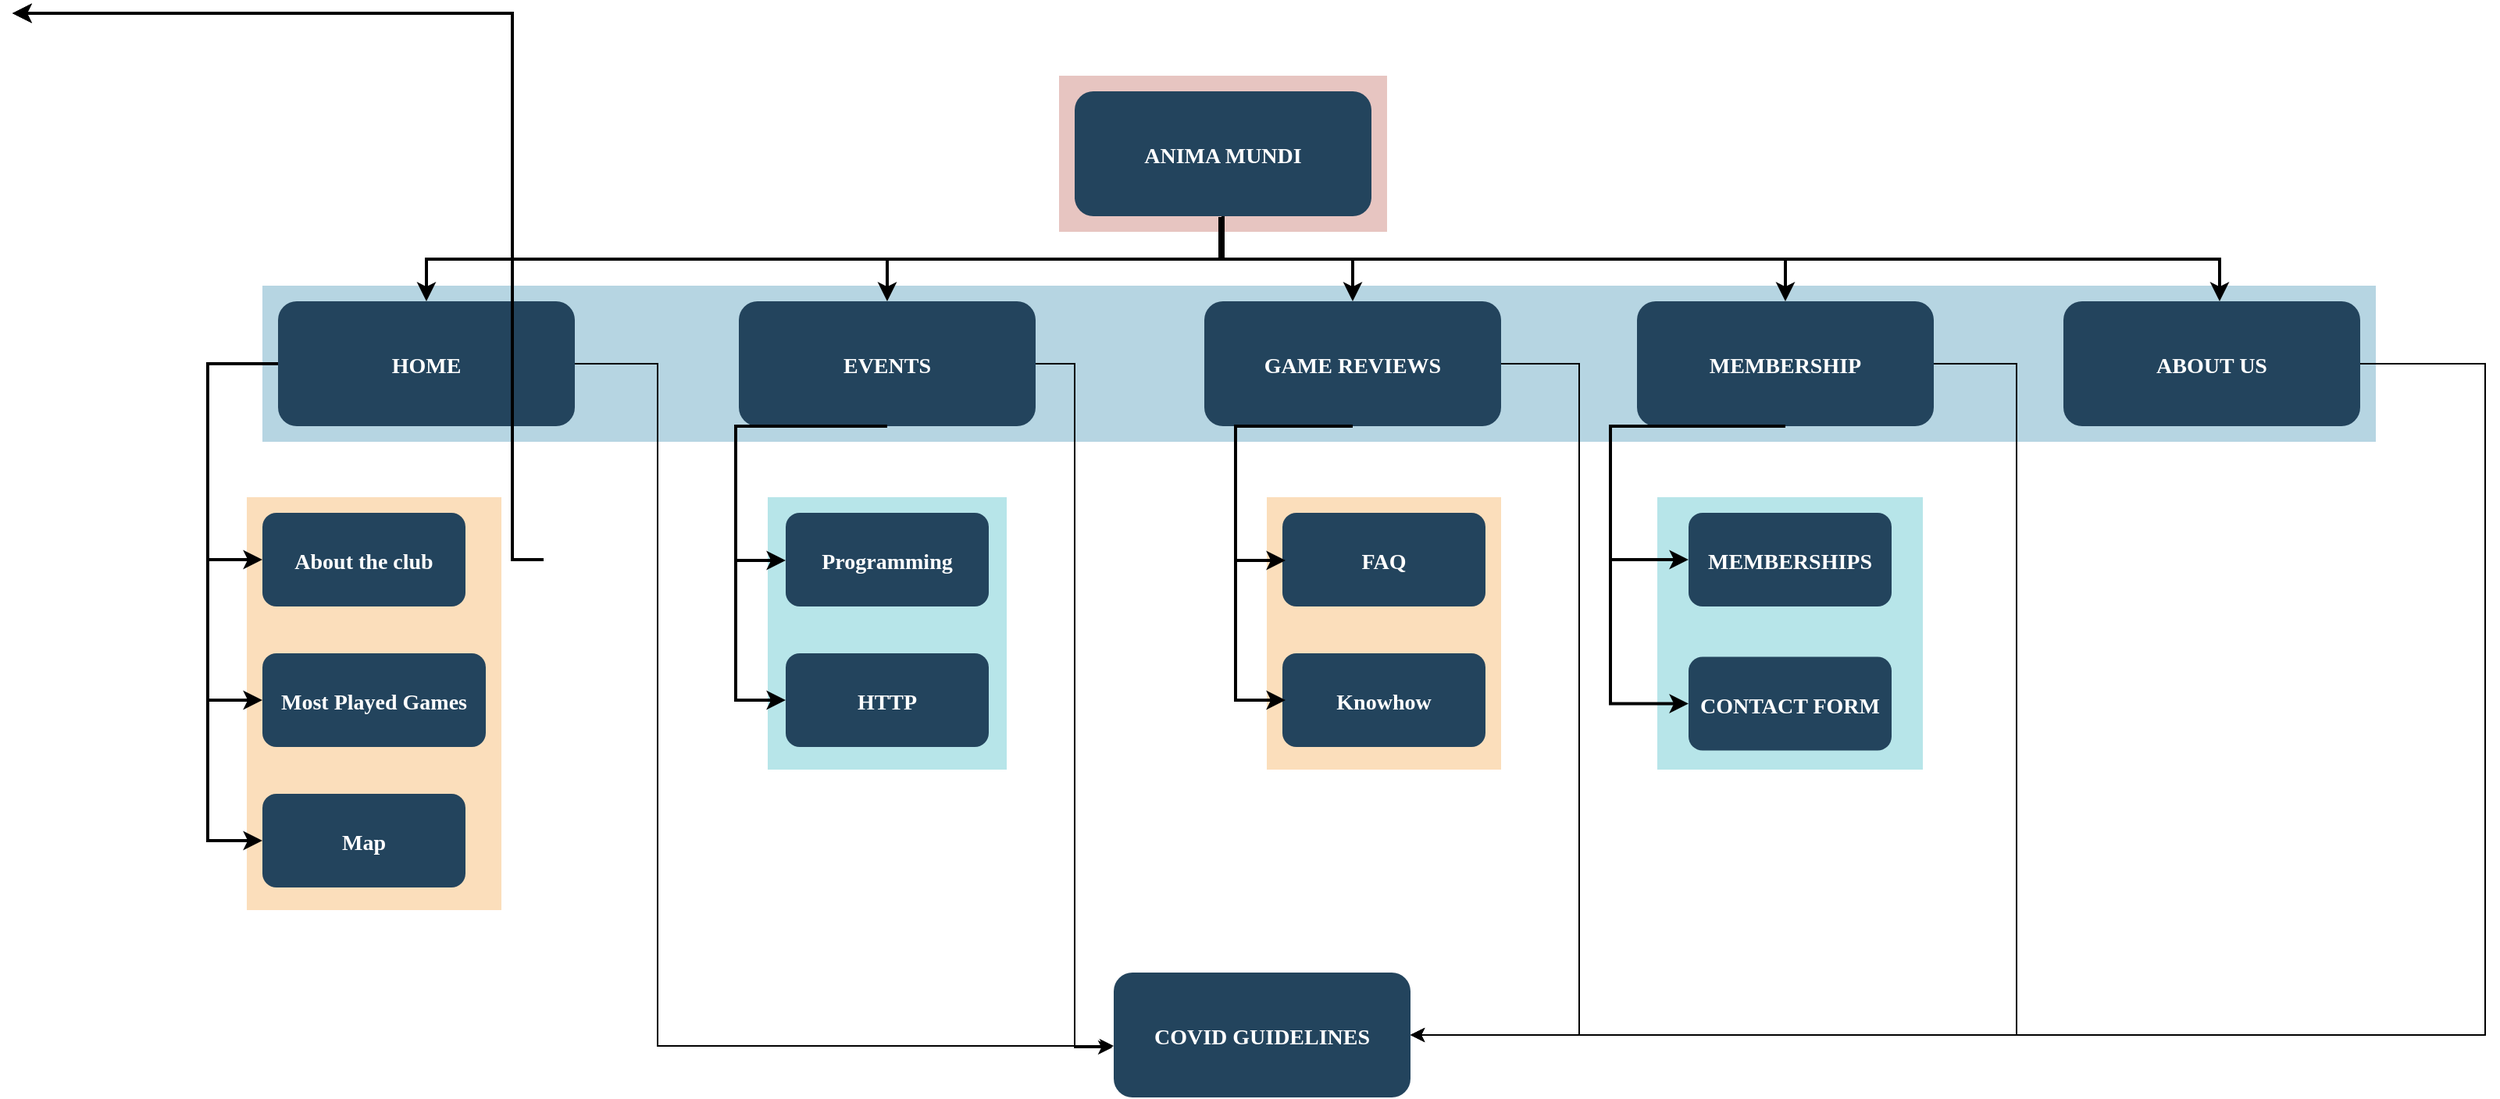 <mxfile version="15.1.4" type="device"><diagram name="Page-1" id="2c0d36ab-eaac-3732-788b-9136903baeff"><mxGraphModel dx="2062" dy="1160" grid="1" gridSize="10" guides="1" tooltips="1" connect="1" arrows="1" fold="1" page="1" pageScale="1.5" pageWidth="1169" pageHeight="827" background="none" math="0" shadow="0"><root><mxCell id="0"/><mxCell id="1" parent="0"/><mxCell id="123" value="" style="fillColor=#AE4132;strokeColor=none;opacity=30;" parent="1" vertex="1"><mxGeometry x="747" y="175.5" width="210" height="100.0" as="geometry"/></mxCell><mxCell id="122" value="" style="fillColor=#10739E;strokeColor=none;opacity=30;" parent="1" vertex="1"><mxGeometry x="237" y="310" width="1353" height="100" as="geometry"/></mxCell><mxCell id="120" value="" style="fillColor=#F2931E;strokeColor=none;opacity=30;" parent="1" vertex="1"><mxGeometry x="880" y="445.5" width="150" height="174.5" as="geometry"/></mxCell><mxCell id="118" value="" style="fillColor=#F2931E;strokeColor=none;opacity=30;" parent="1" vertex="1"><mxGeometry x="227" y="445.5" width="163" height="264.5" as="geometry"/></mxCell><mxCell id="110" value="" style="fillColor=#12AAB5;strokeColor=none;opacity=30;" parent="1" vertex="1"><mxGeometry x="1130" y="445.5" width="170" height="174.5" as="geometry"/></mxCell><mxCell id="109" value="" style="fillColor=#12AAB5;strokeColor=none;opacity=30;" parent="1" vertex="1"><mxGeometry x="560.5" y="445.5" width="153" height="174.5" as="geometry"/></mxCell><mxCell id="2" value="ANIMA MUNDI" style="rounded=1;fillColor=#23445D;gradientColor=none;strokeColor=none;fontColor=#FFFFFF;fontStyle=1;fontFamily=Tahoma;fontSize=14" parent="1" vertex="1"><mxGeometry x="757" y="185.5" width="190" height="80" as="geometry"/></mxCell><mxCell id="J-JpObe6UrJgG-9cixeC-134" style="edgeStyle=orthogonalEdgeStyle;rounded=0;orthogonalLoop=1;jettySize=auto;html=1;entryX=1;entryY=0.5;entryDx=0;entryDy=0;" edge="1" parent="1" source="4" target="J-JpObe6UrJgG-9cixeC-131"><mxGeometry relative="1" as="geometry"><Array as="points"><mxPoint x="1360" y="360"/><mxPoint x="1360" y="790"/></Array></mxGeometry></mxCell><mxCell id="4" value="MEMBERSHIP" style="rounded=1;fillColor=#23445D;gradientColor=none;strokeColor=none;fontColor=#FFFFFF;fontStyle=1;fontFamily=Tahoma;fontSize=14" parent="1" vertex="1"><mxGeometry x="1117.0" y="320" width="190" height="80" as="geometry"/></mxCell><mxCell id="9" value="" style="edgeStyle=elbowEdgeStyle;elbow=vertical;strokeWidth=2;rounded=0" parent="1" source="2" target="4" edge="1"><mxGeometry x="337" y="215.5" width="100" height="100" as="geometry"><mxPoint x="337" y="315.5" as="sourcePoint"/><mxPoint x="437" y="215.5" as="targetPoint"/></mxGeometry></mxCell><mxCell id="J-JpObe6UrJgG-9cixeC-135" style="edgeStyle=orthogonalEdgeStyle;rounded=0;orthogonalLoop=1;jettySize=auto;html=1;entryX=1;entryY=0.5;entryDx=0;entryDy=0;" edge="1" parent="1" source="10" target="J-JpObe6UrJgG-9cixeC-131"><mxGeometry relative="1" as="geometry"><Array as="points"><mxPoint x="1080" y="360"/><mxPoint x="1080" y="790"/></Array></mxGeometry></mxCell><mxCell id="10" value="GAME REVIEWS" style="rounded=1;fillColor=#23445D;gradientColor=none;strokeColor=none;fontColor=#FFFFFF;fontStyle=1;fontFamily=Tahoma;fontSize=14" parent="1" vertex="1"><mxGeometry x="840" y="320" width="190" height="80" as="geometry"/></mxCell><mxCell id="J-JpObe6UrJgG-9cixeC-137" style="edgeStyle=orthogonalEdgeStyle;rounded=0;orthogonalLoop=1;jettySize=auto;html=1;entryX=-0.005;entryY=0.6;entryDx=0;entryDy=0;entryPerimeter=0;" edge="1" parent="1" source="12" target="J-JpObe6UrJgG-9cixeC-131"><mxGeometry relative="1" as="geometry"/></mxCell><mxCell id="12" value="EVENTS" style="rounded=1;fillColor=#23445D;gradientColor=none;strokeColor=none;fontColor=#FFFFFF;fontStyle=1;fontFamily=Tahoma;fontSize=14" parent="1" vertex="1"><mxGeometry x="542.0" y="320" width="190" height="80" as="geometry"/></mxCell><mxCell id="J-JpObe6UrJgG-9cixeC-136" style="edgeStyle=orthogonalEdgeStyle;rounded=0;orthogonalLoop=1;jettySize=auto;html=1;entryX=0;entryY=0.588;entryDx=0;entryDy=0;entryPerimeter=0;" edge="1" parent="1" source="13" target="J-JpObe6UrJgG-9cixeC-131"><mxGeometry relative="1" as="geometry"><Array as="points"><mxPoint x="490" y="360"/><mxPoint x="490" y="797"/></Array></mxGeometry></mxCell><mxCell id="13" value="HOME" style="rounded=1;fillColor=#23445D;gradientColor=none;strokeColor=none;fontColor=#FFFFFF;fontStyle=1;fontFamily=Tahoma;fontSize=14" parent="1" vertex="1"><mxGeometry x="247" y="320" width="190" height="80" as="geometry"/></mxCell><mxCell id="16" value="About the club" style="rounded=1;fillColor=#23445D;gradientColor=none;strokeColor=none;fontColor=#FFFFFF;fontStyle=1;fontFamily=Tahoma;fontSize=14" parent="1" vertex="1"><mxGeometry x="237" y="455.5" width="130" height="60" as="geometry"/></mxCell><mxCell id="17" value="Most Played Games" style="rounded=1;fillColor=#23445D;gradientColor=none;strokeColor=none;fontColor=#FFFFFF;fontStyle=1;fontFamily=Tahoma;fontSize=14" parent="1" vertex="1"><mxGeometry x="237" y="545.5" width="143" height="60" as="geometry"/></mxCell><mxCell id="18" value="Map" style="rounded=1;fillColor=#23445D;gradientColor=none;strokeColor=none;fontColor=#FFFFFF;fontStyle=1;fontFamily=Tahoma;fontSize=14" parent="1" vertex="1"><mxGeometry x="237" y="635.5" width="130" height="60" as="geometry"/></mxCell><mxCell id="34" value="Programming" style="rounded=1;fillColor=#23445D;gradientColor=none;strokeColor=none;fontColor=#FFFFFF;fontStyle=1;fontFamily=Tahoma;fontSize=14" parent="1" vertex="1"><mxGeometry x="572" y="455.5" width="130" height="60" as="geometry"/></mxCell><mxCell id="35" value="HTTP" style="rounded=1;fillColor=#23445D;gradientColor=none;strokeColor=none;fontColor=#FFFFFF;fontStyle=1;fontFamily=Tahoma;fontSize=14" parent="1" vertex="1"><mxGeometry x="572" y="545.5" width="130" height="60" as="geometry"/></mxCell><mxCell id="41" value="FAQ" style="rounded=1;fillColor=#23445D;gradientColor=none;strokeColor=none;fontColor=#FFFFFF;fontStyle=1;fontFamily=Tahoma;fontSize=14" parent="1" vertex="1"><mxGeometry x="890" y="455.5" width="130" height="60" as="geometry"/></mxCell><mxCell id="43" value="Knowhow" style="rounded=1;fillColor=#23445D;gradientColor=none;strokeColor=none;fontColor=#FFFFFF;fontStyle=1;fontFamily=Tahoma;fontSize=14" parent="1" vertex="1"><mxGeometry x="890" y="545.5" width="130" height="60" as="geometry"/></mxCell><mxCell id="44" value="MEMBERSHIPS" style="rounded=1;fillColor=#23445D;gradientColor=none;strokeColor=none;fontColor=#FFFFFF;fontStyle=1;fontFamily=Tahoma;fontSize=14" parent="1" vertex="1"><mxGeometry x="1150" y="455.5" width="130" height="60" as="geometry"/></mxCell><mxCell id="48" value="CONTACT FORM" style="rounded=1;fillColor=#23445D;gradientColor=none;strokeColor=none;fontColor=#FFFFFF;fontStyle=1;fontFamily=Tahoma;fontSize=14" parent="1" vertex="1"><mxGeometry x="1150" y="547.75" width="130" height="60" as="geometry"/></mxCell><mxCell id="59" value="" style="edgeStyle=elbowEdgeStyle;elbow=vertical;strokeWidth=2;rounded=0" parent="1" source="2" target="12" edge="1"><mxGeometry x="347" y="225.5" width="100" height="100" as="geometry"><mxPoint x="862.0" y="275.5" as="sourcePoint"/><mxPoint x="1467.0" y="345.5" as="targetPoint"/></mxGeometry></mxCell><mxCell id="61" value="" style="edgeStyle=elbowEdgeStyle;elbow=vertical;strokeWidth=2;rounded=0" parent="1" source="2" target="13" edge="1"><mxGeometry x="-23" y="135.5" width="100" height="100" as="geometry"><mxPoint x="-23" y="235.5" as="sourcePoint"/><mxPoint x="77" y="135.5" as="targetPoint"/></mxGeometry></mxCell><mxCell id="64" value="" style="edgeStyle=elbowEdgeStyle;elbow=horizontal;strokeWidth=2;rounded=0" parent="1" source="13" target="16" edge="1"><mxGeometry x="-23" y="135.5" width="100" height="100" as="geometry"><mxPoint x="-23" y="235.5" as="sourcePoint"/><mxPoint x="77" y="135.5" as="targetPoint"/><Array as="points"><mxPoint x="202" y="435.5"/></Array></mxGeometry></mxCell><mxCell id="65" value="" style="edgeStyle=elbowEdgeStyle;elbow=horizontal;strokeWidth=2;rounded=0" parent="1" source="13" target="17" edge="1"><mxGeometry x="-23" y="135.5" width="100" height="100" as="geometry"><mxPoint x="-23" y="235.5" as="sourcePoint"/><mxPoint x="77" y="135.5" as="targetPoint"/><Array as="points"><mxPoint x="202" y="475.5"/></Array></mxGeometry></mxCell><mxCell id="66" value="" style="edgeStyle=elbowEdgeStyle;elbow=horizontal;strokeWidth=2;rounded=0" parent="1" source="13" target="18" edge="1"><mxGeometry x="-23" y="135.5" width="100" height="100" as="geometry"><mxPoint x="-23" y="235.5" as="sourcePoint"/><mxPoint x="77" y="135.5" as="targetPoint"/><Array as="points"><mxPoint x="202" y="525.5"/></Array></mxGeometry></mxCell><mxCell id="70" value="" style="edgeStyle=elbowEdgeStyle;elbow=horizontal;strokeWidth=2;rounded=0" parent="1" target="26" edge="1"><mxGeometry x="-23" y="135.5" width="100" height="100" as="geometry"><mxPoint x="417" y="485.5" as="sourcePoint"/><mxPoint x="77" y="135.5" as="targetPoint"/><Array as="points"><mxPoint x="397" y="535.5"/></Array></mxGeometry></mxCell><mxCell id="71" value="" style="edgeStyle=elbowEdgeStyle;elbow=horizontal;strokeWidth=2;rounded=0" parent="1" target="27" edge="1"><mxGeometry x="-23" y="135.5" width="100" height="100" as="geometry"><mxPoint x="417" y="485.5" as="sourcePoint"/><mxPoint x="77" y="135.5" as="targetPoint"/><Array as="points"><mxPoint x="397" y="575.5"/></Array></mxGeometry></mxCell><mxCell id="72" value="" style="edgeStyle=elbowEdgeStyle;elbow=horizontal;strokeWidth=2;rounded=0" parent="1" target="28" edge="1"><mxGeometry x="-23" y="135.5" width="100" height="100" as="geometry"><mxPoint x="417" y="485.5" as="sourcePoint"/><mxPoint x="77" y="135.5" as="targetPoint"/><Array as="points"><mxPoint x="397" y="615.5"/></Array></mxGeometry></mxCell><mxCell id="76" value="" style="edgeStyle=elbowEdgeStyle;elbow=horizontal;strokeWidth=2;rounded=0;exitX=0.5;exitY=1;exitDx=0;exitDy=0;" parent="1" source="12" target="34" edge="1"><mxGeometry x="-23" y="135.5" width="100" height="100" as="geometry"><mxPoint x="767" y="485.5" as="sourcePoint"/><mxPoint x="77" y="135.5" as="targetPoint"/><Array as="points"><mxPoint x="540" y="486"/><mxPoint x="747" y="535.5"/></Array></mxGeometry></mxCell><mxCell id="77" value="" style="edgeStyle=elbowEdgeStyle;elbow=horizontal;strokeWidth=2;rounded=0;exitX=0.5;exitY=1;exitDx=0;exitDy=0;" parent="1" source="12" target="35" edge="1"><mxGeometry x="-23" y="135.5" width="100" height="100" as="geometry"><mxPoint x="767" y="485.5" as="sourcePoint"/><mxPoint x="77" y="135.5" as="targetPoint"/><Array as="points"><mxPoint x="540" y="500"/><mxPoint x="747" y="575.5"/></Array></mxGeometry></mxCell><mxCell id="104" value="" style="edgeStyle=elbowEdgeStyle;elbow=vertical;strokeWidth=2;rounded=0;exitX=0.5;exitY=1;exitDx=0;exitDy=0;" parent="1" source="4" target="48" edge="1"><mxGeometry x="-23" y="135.5" width="100" height="100" as="geometry"><mxPoint x="-23" y="235.5" as="sourcePoint"/><mxPoint x="77" y="135.5" as="targetPoint"/><Array as="points"><mxPoint x="1100" y="530"/></Array></mxGeometry></mxCell><mxCell id="105" value="" style="edgeStyle=elbowEdgeStyle;elbow=vertical;strokeWidth=2;rounded=0;exitX=0.5;exitY=1;exitDx=0;exitDy=0;entryX=0;entryY=0.5;entryDx=0;entryDy=0;" parent="1" source="4" target="44" edge="1"><mxGeometry x="-23" y="135.5" width="100" height="100" as="geometry"><mxPoint x="-23" y="235.5" as="sourcePoint"/><mxPoint x="77" y="135.5" as="targetPoint"/><Array as="points"><mxPoint x="1100" y="470"/><mxPoint x="1090" y="490"/></Array></mxGeometry></mxCell><mxCell id="J-JpObe6UrJgG-9cixeC-133" style="edgeStyle=orthogonalEdgeStyle;rounded=0;orthogonalLoop=1;jettySize=auto;html=1;entryX=1;entryY=0.5;entryDx=0;entryDy=0;" edge="1" parent="1" source="J-JpObe6UrJgG-9cixeC-123" target="J-JpObe6UrJgG-9cixeC-131"><mxGeometry relative="1" as="geometry"><Array as="points"><mxPoint x="1660" y="360"/><mxPoint x="1660" y="790"/></Array></mxGeometry></mxCell><mxCell id="J-JpObe6UrJgG-9cixeC-123" value="ABOUT US" style="rounded=1;fillColor=#23445D;gradientColor=none;strokeColor=none;fontColor=#FFFFFF;fontStyle=1;fontFamily=Tahoma;fontSize=14" vertex="1" parent="1"><mxGeometry x="1390.0" y="320" width="190" height="80" as="geometry"/></mxCell><mxCell id="J-JpObe6UrJgG-9cixeC-124" value="" style="edgeStyle=elbowEdgeStyle;elbow=vertical;strokeWidth=2;rounded=0" edge="1" parent="1" target="10"><mxGeometry x="337" y="215.5" width="100" height="100" as="geometry"><mxPoint x="852" y="265.5" as="sourcePoint"/><mxPoint x="1212" y="320" as="targetPoint"/></mxGeometry></mxCell><mxCell id="J-JpObe6UrJgG-9cixeC-125" value="" style="edgeStyle=elbowEdgeStyle;elbow=vertical;strokeWidth=2;rounded=0" edge="1" parent="1"><mxGeometry x="615" y="215.5" width="100" height="100" as="geometry"><mxPoint x="850" y="266" as="sourcePoint"/><mxPoint x="1490" y="320" as="targetPoint"/></mxGeometry></mxCell><mxCell id="J-JpObe6UrJgG-9cixeC-128" value="" style="edgeStyle=elbowEdgeStyle;elbow=horizontal;strokeWidth=2;rounded=0;exitX=0.5;exitY=1;exitDx=0;exitDy=0;" edge="1" parent="1" source="10"><mxGeometry x="297" y="135.5" width="100" height="100" as="geometry"><mxPoint x="957" y="400" as="sourcePoint"/><mxPoint x="892" y="575.5" as="targetPoint"/><Array as="points"><mxPoint x="860" y="500"/><mxPoint x="1067" y="575.5"/></Array></mxGeometry></mxCell><mxCell id="J-JpObe6UrJgG-9cixeC-129" value="" style="edgeStyle=elbowEdgeStyle;elbow=horizontal;strokeWidth=2;rounded=0;exitX=0.5;exitY=1;exitDx=0;exitDy=0;" edge="1" parent="1" source="10"><mxGeometry x="297" y="135.5" width="100" height="100" as="geometry"><mxPoint x="920" y="420" as="sourcePoint"/><mxPoint x="892" y="486" as="targetPoint"/><Array as="points"><mxPoint x="860" y="486"/><mxPoint x="1067" y="535.5"/></Array></mxGeometry></mxCell><mxCell id="J-JpObe6UrJgG-9cixeC-131" value="COVID GUIDELINES" style="rounded=1;fillColor=#23445D;gradientColor=none;strokeColor=none;fontColor=#FFFFFF;fontStyle=1;fontFamily=Tahoma;fontSize=14" vertex="1" parent="1"><mxGeometry x="782.0" y="750" width="190" height="80" as="geometry"/></mxCell></root></mxGraphModel></diagram></mxfile>
